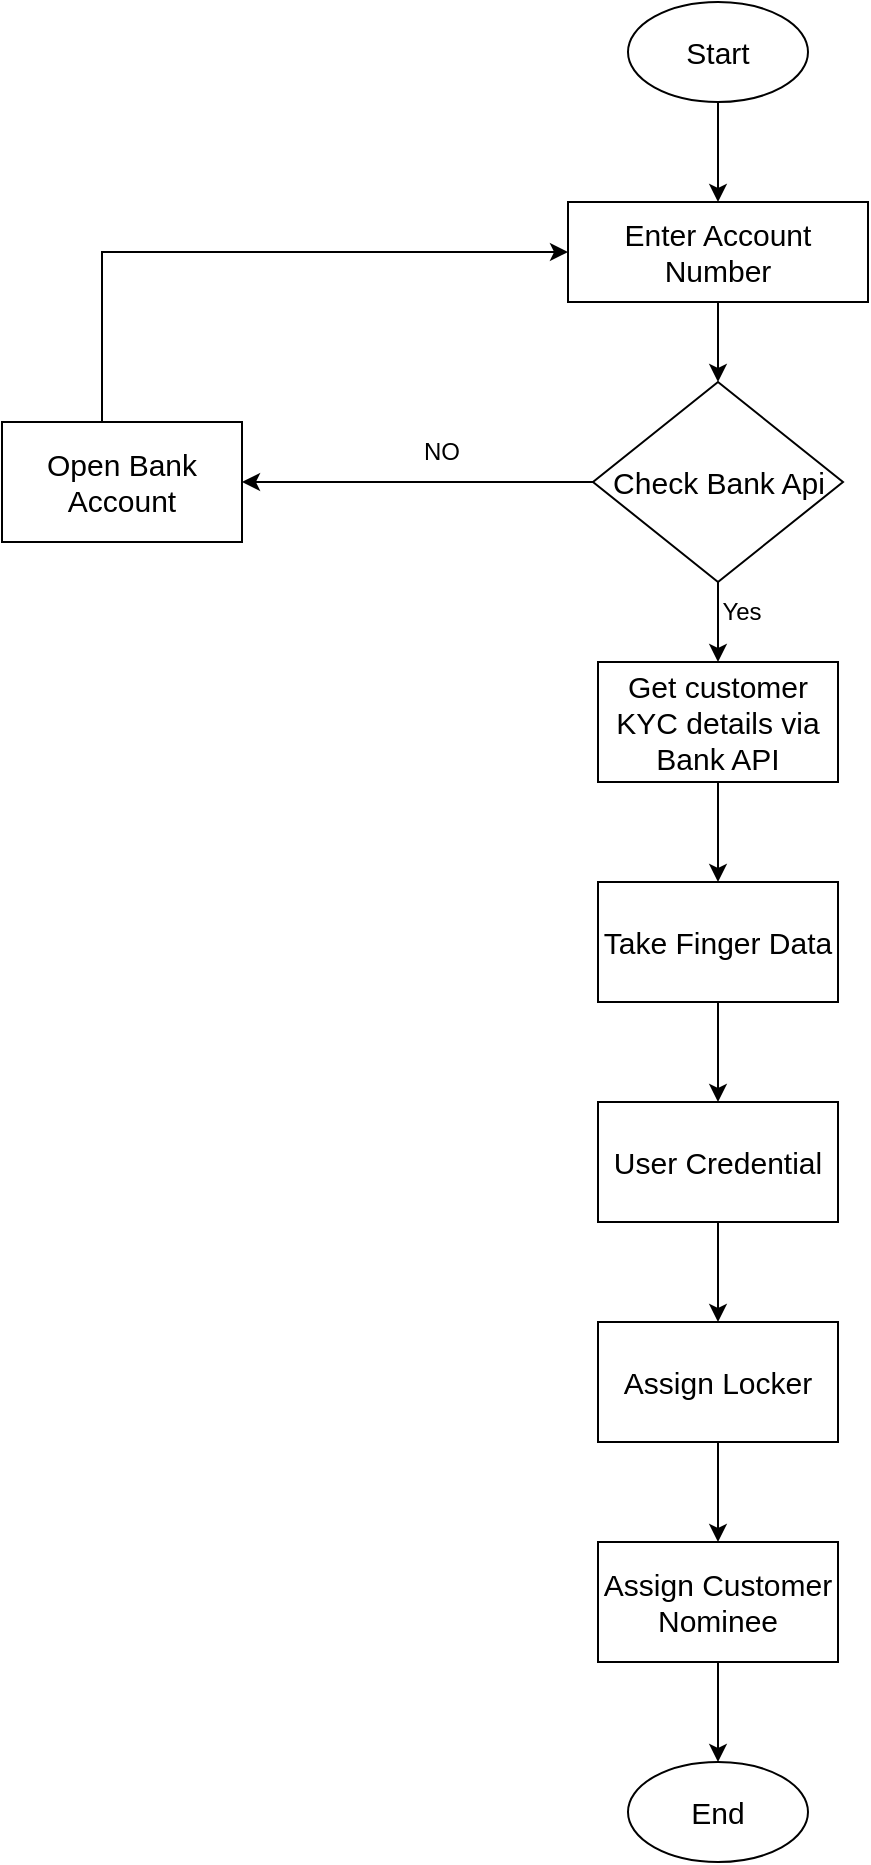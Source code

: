 <mxfile version="21.6.9" type="github">
  <diagram name="Page-1" id="cqiVlCcLflOw0s2MbC7h">
    <mxGraphModel dx="1036" dy="544" grid="1" gridSize="10" guides="1" tooltips="1" connect="1" arrows="1" fold="1" page="1" pageScale="1" pageWidth="850" pageHeight="1100" math="0" shadow="0">
      <root>
        <mxCell id="0" />
        <mxCell id="1" parent="0" />
        <mxCell id="ZytkhdUL_DVWhSjxcokp-8" style="edgeStyle=orthogonalEdgeStyle;rounded=0;orthogonalLoop=1;jettySize=auto;html=1;entryX=0.5;entryY=0;entryDx=0;entryDy=0;fontSize=15;" edge="1" parent="1" source="ZytkhdUL_DVWhSjxcokp-1" target="ZytkhdUL_DVWhSjxcokp-3">
          <mxGeometry relative="1" as="geometry" />
        </mxCell>
        <mxCell id="ZytkhdUL_DVWhSjxcokp-1" value="Start" style="ellipse;whiteSpace=wrap;html=1;fontSize=15;" vertex="1" parent="1">
          <mxGeometry x="393" y="40" width="90" height="50" as="geometry" />
        </mxCell>
        <mxCell id="ZytkhdUL_DVWhSjxcokp-4" style="edgeStyle=orthogonalEdgeStyle;rounded=0;orthogonalLoop=1;jettySize=auto;html=1;entryX=1;entryY=0.5;entryDx=0;entryDy=0;fontSize=15;" edge="1" parent="1" source="ZytkhdUL_DVWhSjxcokp-2" target="ZytkhdUL_DVWhSjxcokp-5">
          <mxGeometry relative="1" as="geometry">
            <mxPoint x="190" y="280" as="targetPoint" />
          </mxGeometry>
        </mxCell>
        <mxCell id="ZytkhdUL_DVWhSjxcokp-10" style="edgeStyle=orthogonalEdgeStyle;rounded=0;orthogonalLoop=1;jettySize=auto;html=1;entryX=0.5;entryY=0;entryDx=0;entryDy=0;fontSize=15;" edge="1" parent="1" source="ZytkhdUL_DVWhSjxcokp-2" target="ZytkhdUL_DVWhSjxcokp-11">
          <mxGeometry relative="1" as="geometry">
            <mxPoint x="438" y="410" as="targetPoint" />
          </mxGeometry>
        </mxCell>
        <mxCell id="ZytkhdUL_DVWhSjxcokp-2" value="Check Bank Api" style="rhombus;whiteSpace=wrap;html=1;fontSize=15;" vertex="1" parent="1">
          <mxGeometry x="375.5" y="230" width="125" height="100" as="geometry" />
        </mxCell>
        <mxCell id="ZytkhdUL_DVWhSjxcokp-9" style="edgeStyle=orthogonalEdgeStyle;rounded=0;orthogonalLoop=1;jettySize=auto;html=1;entryX=0.5;entryY=0;entryDx=0;entryDy=0;fontSize=15;" edge="1" parent="1" source="ZytkhdUL_DVWhSjxcokp-3" target="ZytkhdUL_DVWhSjxcokp-2">
          <mxGeometry relative="1" as="geometry" />
        </mxCell>
        <mxCell id="ZytkhdUL_DVWhSjxcokp-3" value="Enter Account Number" style="rounded=0;whiteSpace=wrap;html=1;fontSize=15;" vertex="1" parent="1">
          <mxGeometry x="363" y="140" width="150" height="50" as="geometry" />
        </mxCell>
        <mxCell id="ZytkhdUL_DVWhSjxcokp-6" style="edgeStyle=orthogonalEdgeStyle;rounded=0;orthogonalLoop=1;jettySize=auto;html=1;entryX=0;entryY=0.5;entryDx=0;entryDy=0;fontSize=15;" edge="1" parent="1" source="ZytkhdUL_DVWhSjxcokp-5" target="ZytkhdUL_DVWhSjxcokp-3">
          <mxGeometry relative="1" as="geometry">
            <Array as="points">
              <mxPoint x="130" y="165" />
            </Array>
          </mxGeometry>
        </mxCell>
        <mxCell id="ZytkhdUL_DVWhSjxcokp-5" value="Open Bank Account" style="rounded=0;whiteSpace=wrap;html=1;fontSize=15;" vertex="1" parent="1">
          <mxGeometry x="80" y="250" width="120" height="60" as="geometry" />
        </mxCell>
        <mxCell id="ZytkhdUL_DVWhSjxcokp-18" style="edgeStyle=orthogonalEdgeStyle;rounded=0;orthogonalLoop=1;jettySize=auto;html=1;entryX=0.5;entryY=0;entryDx=0;entryDy=0;" edge="1" parent="1" source="ZytkhdUL_DVWhSjxcokp-11" target="ZytkhdUL_DVWhSjxcokp-12">
          <mxGeometry relative="1" as="geometry" />
        </mxCell>
        <mxCell id="ZytkhdUL_DVWhSjxcokp-11" value="Get customer KYC details via Bank API" style="rounded=0;whiteSpace=wrap;html=1;fontSize=15;" vertex="1" parent="1">
          <mxGeometry x="378" y="370" width="120" height="60" as="geometry" />
        </mxCell>
        <mxCell id="ZytkhdUL_DVWhSjxcokp-19" style="edgeStyle=orthogonalEdgeStyle;rounded=0;orthogonalLoop=1;jettySize=auto;html=1;entryX=0.5;entryY=0;entryDx=0;entryDy=0;" edge="1" parent="1" source="ZytkhdUL_DVWhSjxcokp-12" target="ZytkhdUL_DVWhSjxcokp-13">
          <mxGeometry relative="1" as="geometry" />
        </mxCell>
        <mxCell id="ZytkhdUL_DVWhSjxcokp-12" value="Take Finger Data" style="rounded=0;whiteSpace=wrap;html=1;fontSize=15;" vertex="1" parent="1">
          <mxGeometry x="378" y="480" width="120" height="60" as="geometry" />
        </mxCell>
        <mxCell id="ZytkhdUL_DVWhSjxcokp-20" style="edgeStyle=orthogonalEdgeStyle;rounded=0;orthogonalLoop=1;jettySize=auto;html=1;entryX=0.5;entryY=0;entryDx=0;entryDy=0;" edge="1" parent="1" source="ZytkhdUL_DVWhSjxcokp-13" target="ZytkhdUL_DVWhSjxcokp-14">
          <mxGeometry relative="1" as="geometry" />
        </mxCell>
        <mxCell id="ZytkhdUL_DVWhSjxcokp-13" value="User Credential" style="rounded=0;whiteSpace=wrap;html=1;fontSize=15;" vertex="1" parent="1">
          <mxGeometry x="378" y="590" width="120" height="60" as="geometry" />
        </mxCell>
        <mxCell id="ZytkhdUL_DVWhSjxcokp-21" style="edgeStyle=orthogonalEdgeStyle;rounded=0;orthogonalLoop=1;jettySize=auto;html=1;entryX=0.5;entryY=0;entryDx=0;entryDy=0;" edge="1" parent="1" source="ZytkhdUL_DVWhSjxcokp-14" target="ZytkhdUL_DVWhSjxcokp-15">
          <mxGeometry relative="1" as="geometry" />
        </mxCell>
        <mxCell id="ZytkhdUL_DVWhSjxcokp-14" value="Assign Locker" style="rounded=0;whiteSpace=wrap;html=1;fontSize=15;" vertex="1" parent="1">
          <mxGeometry x="378" y="700" width="120" height="60" as="geometry" />
        </mxCell>
        <mxCell id="ZytkhdUL_DVWhSjxcokp-22" style="edgeStyle=orthogonalEdgeStyle;rounded=0;orthogonalLoop=1;jettySize=auto;html=1;entryX=0.5;entryY=0;entryDx=0;entryDy=0;" edge="1" parent="1" source="ZytkhdUL_DVWhSjxcokp-15" target="ZytkhdUL_DVWhSjxcokp-16">
          <mxGeometry relative="1" as="geometry" />
        </mxCell>
        <mxCell id="ZytkhdUL_DVWhSjxcokp-15" value="Assign Customer Nominee" style="rounded=0;whiteSpace=wrap;html=1;fontSize=15;" vertex="1" parent="1">
          <mxGeometry x="378" y="810" width="120" height="60" as="geometry" />
        </mxCell>
        <mxCell id="ZytkhdUL_DVWhSjxcokp-16" value="End" style="ellipse;whiteSpace=wrap;html=1;fontSize=15;" vertex="1" parent="1">
          <mxGeometry x="393" y="920" width="90" height="50" as="geometry" />
        </mxCell>
        <mxCell id="ZytkhdUL_DVWhSjxcokp-23" value="NO" style="text;html=1;strokeColor=none;fillColor=none;align=center;verticalAlign=middle;whiteSpace=wrap;rounded=0;" vertex="1" parent="1">
          <mxGeometry x="270" y="250" width="60" height="30" as="geometry" />
        </mxCell>
        <mxCell id="ZytkhdUL_DVWhSjxcokp-27" value="Yes" style="text;html=1;strokeColor=none;fillColor=none;align=center;verticalAlign=middle;whiteSpace=wrap;rounded=0;" vertex="1" parent="1">
          <mxGeometry x="420" y="330" width="60" height="30" as="geometry" />
        </mxCell>
      </root>
    </mxGraphModel>
  </diagram>
</mxfile>
